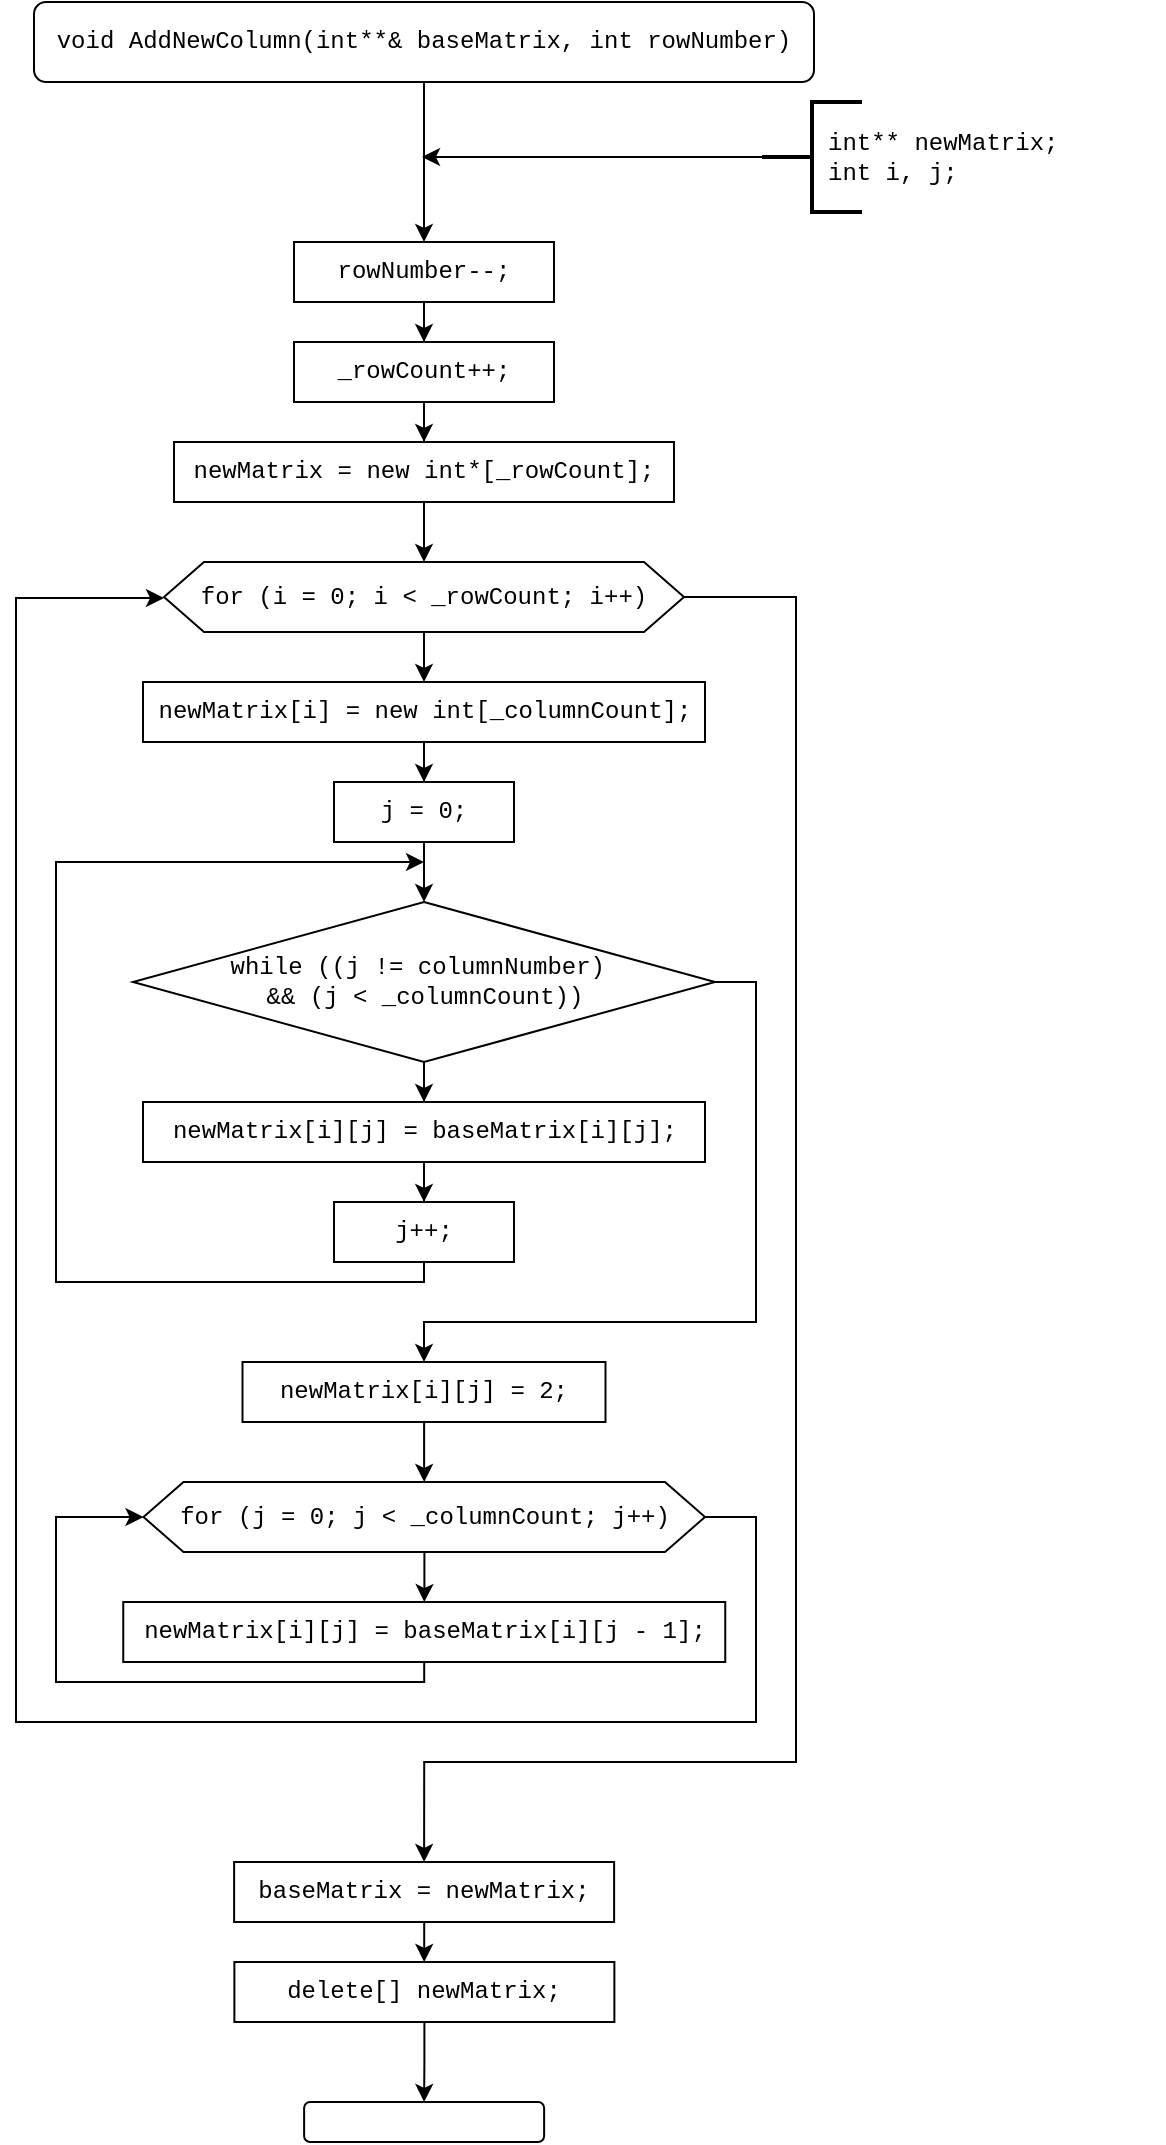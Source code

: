 <mxfile version="14.1.8" type="device"><diagram id="O8UZ5OVioTjnmWJedPI4" name="Страница 1"><mxGraphModel dx="1278" dy="960" grid="1" gridSize="10" guides="1" tooltips="1" connect="1" arrows="1" fold="1" page="1" pageScale="1" pageWidth="827" pageHeight="1169" math="0" shadow="0"><root><mxCell id="0"/><mxCell id="1" parent="0"/><mxCell id="6HWIDRn2caV3bXRwn6tX-1" style="edgeStyle=orthogonalEdgeStyle;rounded=0;orthogonalLoop=1;jettySize=auto;html=1;fontFamily=Courier New;" edge="1" parent="1" source="6HWIDRn2caV3bXRwn6tX-2"><mxGeometry relative="1" as="geometry"><mxPoint x="414" y="162" as="targetPoint"/></mxGeometry></mxCell><mxCell id="6HWIDRn2caV3bXRwn6tX-2" value="void AddNewColumn(int**&amp;amp; baseMatrix, int rowNumber)" style="rounded=1;whiteSpace=wrap;html=1;fontFamily=Courier New;" vertex="1" parent="1"><mxGeometry x="219" y="42" width="390" height="40" as="geometry"/></mxCell><mxCell id="6HWIDRn2caV3bXRwn6tX-3" style="edgeStyle=orthogonalEdgeStyle;rounded=0;orthogonalLoop=1;jettySize=auto;html=1;fontFamily=Courier New;" edge="1" parent="1" source="6HWIDRn2caV3bXRwn6tX-4"><mxGeometry relative="1" as="geometry"><mxPoint x="413" y="119.5" as="targetPoint"/></mxGeometry></mxCell><mxCell id="6HWIDRn2caV3bXRwn6tX-4" value="" style="strokeWidth=2;html=1;shape=mxgraph.flowchart.annotation_2;align=left;labelPosition=right;pointerEvents=1;fontFamily=Courier New;" vertex="1" parent="1"><mxGeometry x="583" y="92" width="50" height="55" as="geometry"/></mxCell><mxCell id="6HWIDRn2caV3bXRwn6tX-5" style="edgeStyle=orthogonalEdgeStyle;rounded=0;orthogonalLoop=1;jettySize=auto;html=1;entryX=0.5;entryY=0;entryDx=0;entryDy=0;fontFamily=Courier New;" edge="1" parent="1" source="6HWIDRn2caV3bXRwn6tX-6" target="6HWIDRn2caV3bXRwn6tX-8"><mxGeometry relative="1" as="geometry"/></mxCell><mxCell id="6HWIDRn2caV3bXRwn6tX-6" value="rowNumber--;" style="rounded=0;whiteSpace=wrap;html=1;fontFamily=Courier New;" vertex="1" parent="1"><mxGeometry x="349" y="162" width="130" height="30" as="geometry"/></mxCell><mxCell id="6HWIDRn2caV3bXRwn6tX-7" style="edgeStyle=orthogonalEdgeStyle;rounded=0;orthogonalLoop=1;jettySize=auto;html=1;fontFamily=Courier New;" edge="1" parent="1" source="6HWIDRn2caV3bXRwn6tX-8" target="6HWIDRn2caV3bXRwn6tX-9"><mxGeometry relative="1" as="geometry"/></mxCell><mxCell id="6HWIDRn2caV3bXRwn6tX-8" value="_rowCount++;" style="rounded=0;whiteSpace=wrap;html=1;fontFamily=Courier New;" vertex="1" parent="1"><mxGeometry x="349" y="212" width="130" height="30" as="geometry"/></mxCell><mxCell id="6HWIDRn2caV3bXRwn6tX-12" style="edgeStyle=orthogonalEdgeStyle;rounded=0;orthogonalLoop=1;jettySize=auto;html=1;entryX=0.5;entryY=0;entryDx=0;entryDy=0;" edge="1" parent="1" source="6HWIDRn2caV3bXRwn6tX-9" target="6HWIDRn2caV3bXRwn6tX-11"><mxGeometry relative="1" as="geometry"/></mxCell><mxCell id="6HWIDRn2caV3bXRwn6tX-9" value="newMatrix = new int*[_rowCount];" style="rounded=0;whiteSpace=wrap;html=1;fontFamily=Courier New;" vertex="1" parent="1"><mxGeometry x="289" y="262" width="250" height="30" as="geometry"/></mxCell><mxCell id="6HWIDRn2caV3bXRwn6tX-10" value="int** newMatrix;&lt;br&gt;int i, j;" style="text;html=1;strokeColor=none;fillColor=none;align=left;verticalAlign=middle;whiteSpace=wrap;rounded=0;fontFamily=Courier New;" vertex="1" parent="1"><mxGeometry x="614" y="94.5" width="170" height="50" as="geometry"/></mxCell><mxCell id="6HWIDRn2caV3bXRwn6tX-14" style="edgeStyle=orthogonalEdgeStyle;rounded=0;orthogonalLoop=1;jettySize=auto;html=1;entryX=0.5;entryY=0;entryDx=0;entryDy=0;" edge="1" parent="1" source="6HWIDRn2caV3bXRwn6tX-11" target="6HWIDRn2caV3bXRwn6tX-13"><mxGeometry relative="1" as="geometry"/></mxCell><mxCell id="6HWIDRn2caV3bXRwn6tX-32" style="edgeStyle=orthogonalEdgeStyle;rounded=0;orthogonalLoop=1;jettySize=auto;html=1;entryX=0.5;entryY=0;entryDx=0;entryDy=0;" edge="1" parent="1" source="6HWIDRn2caV3bXRwn6tX-11" target="6HWIDRn2caV3bXRwn6tX-33"><mxGeometry relative="1" as="geometry"><mxPoint x="414" y="942" as="targetPoint"/><Array as="points"><mxPoint x="600" y="339"/><mxPoint x="600" y="922"/><mxPoint x="414" y="922"/></Array></mxGeometry></mxCell><mxCell id="6HWIDRn2caV3bXRwn6tX-11" value="for (i = 0; i &amp;lt; _rowCount; i++)" style="shape=hexagon;perimeter=hexagonPerimeter2;whiteSpace=wrap;html=1;fixedSize=1;fontFamily=Courier New;" vertex="1" parent="1"><mxGeometry x="284" y="322" width="260" height="35" as="geometry"/></mxCell><mxCell id="6HWIDRn2caV3bXRwn6tX-16" style="edgeStyle=orthogonalEdgeStyle;rounded=0;orthogonalLoop=1;jettySize=auto;html=1;entryX=0.5;entryY=0;entryDx=0;entryDy=0;" edge="1" parent="1" source="6HWIDRn2caV3bXRwn6tX-13" target="6HWIDRn2caV3bXRwn6tX-15"><mxGeometry relative="1" as="geometry"/></mxCell><mxCell id="6HWIDRn2caV3bXRwn6tX-13" value="newMatrix[i] = new int[_columnCount];" style="rounded=0;whiteSpace=wrap;html=1;fontFamily=Courier New;" vertex="1" parent="1"><mxGeometry x="273.5" y="382" width="281" height="30" as="geometry"/></mxCell><mxCell id="6HWIDRn2caV3bXRwn6tX-18" style="edgeStyle=orthogonalEdgeStyle;rounded=0;orthogonalLoop=1;jettySize=auto;html=1;entryX=0.5;entryY=0;entryDx=0;entryDy=0;" edge="1" parent="1" source="6HWIDRn2caV3bXRwn6tX-15" target="6HWIDRn2caV3bXRwn6tX-17"><mxGeometry relative="1" as="geometry"/></mxCell><mxCell id="6HWIDRn2caV3bXRwn6tX-15" value="j = 0;" style="rounded=0;whiteSpace=wrap;html=1;fontFamily=Courier New;" vertex="1" parent="1"><mxGeometry x="369" y="432" width="90" height="30" as="geometry"/></mxCell><mxCell id="6HWIDRn2caV3bXRwn6tX-20" style="edgeStyle=orthogonalEdgeStyle;rounded=0;orthogonalLoop=1;jettySize=auto;html=1;entryX=0.5;entryY=0;entryDx=0;entryDy=0;" edge="1" parent="1" source="6HWIDRn2caV3bXRwn6tX-17" target="6HWIDRn2caV3bXRwn6tX-19"><mxGeometry relative="1" as="geometry"/></mxCell><mxCell id="6HWIDRn2caV3bXRwn6tX-24" style="edgeStyle=orthogonalEdgeStyle;rounded=0;orthogonalLoop=1;jettySize=auto;html=1;entryX=0.5;entryY=0;entryDx=0;entryDy=0;" edge="1" parent="1" source="6HWIDRn2caV3bXRwn6tX-17" target="6HWIDRn2caV3bXRwn6tX-25"><mxGeometry relative="1" as="geometry"><mxPoint x="414" y="702" as="targetPoint"/><Array as="points"><mxPoint x="580" y="532"/><mxPoint x="580" y="702"/><mxPoint x="414" y="702"/></Array></mxGeometry></mxCell><mxCell id="6HWIDRn2caV3bXRwn6tX-17" value="&lt;div&gt;while ((j != columnNumber)&amp;nbsp;&lt;/div&gt;&lt;div&gt;&amp;amp;&amp;amp; (j &amp;lt; _columnCount))&lt;/div&gt;" style="rhombus;whiteSpace=wrap;html=1;fontFamily=Courier New;" vertex="1" parent="1"><mxGeometry x="268.5" y="492" width="291" height="80" as="geometry"/></mxCell><mxCell id="6HWIDRn2caV3bXRwn6tX-22" style="edgeStyle=orthogonalEdgeStyle;rounded=0;orthogonalLoop=1;jettySize=auto;html=1;entryX=0.5;entryY=0;entryDx=0;entryDy=0;" edge="1" parent="1" source="6HWIDRn2caV3bXRwn6tX-19" target="6HWIDRn2caV3bXRwn6tX-21"><mxGeometry relative="1" as="geometry"/></mxCell><mxCell id="6HWIDRn2caV3bXRwn6tX-19" value="newMatrix[i][j] = baseMatrix[i][j];" style="rounded=0;whiteSpace=wrap;html=1;fontFamily=Courier New;" vertex="1" parent="1"><mxGeometry x="273.5" y="592" width="281" height="30" as="geometry"/></mxCell><mxCell id="6HWIDRn2caV3bXRwn6tX-23" style="edgeStyle=orthogonalEdgeStyle;rounded=0;orthogonalLoop=1;jettySize=auto;html=1;" edge="1" parent="1" source="6HWIDRn2caV3bXRwn6tX-21"><mxGeometry relative="1" as="geometry"><mxPoint x="414" y="472" as="targetPoint"/><Array as="points"><mxPoint x="414" y="682"/><mxPoint x="230" y="682"/><mxPoint x="230" y="472"/><mxPoint x="414" y="472"/></Array></mxGeometry></mxCell><mxCell id="6HWIDRn2caV3bXRwn6tX-21" value="j++;" style="rounded=0;whiteSpace=wrap;html=1;fontFamily=Courier New;" vertex="1" parent="1"><mxGeometry x="369" y="642" width="90" height="30" as="geometry"/></mxCell><mxCell id="6HWIDRn2caV3bXRwn6tX-27" style="edgeStyle=orthogonalEdgeStyle;rounded=0;orthogonalLoop=1;jettySize=auto;html=1;entryX=0.5;entryY=0;entryDx=0;entryDy=0;" edge="1" parent="1" source="6HWIDRn2caV3bXRwn6tX-25" target="6HWIDRn2caV3bXRwn6tX-26"><mxGeometry relative="1" as="geometry"/></mxCell><mxCell id="6HWIDRn2caV3bXRwn6tX-25" value="newMatrix[i][j] = 2;" style="rounded=0;whiteSpace=wrap;html=1;fontFamily=Courier New;" vertex="1" parent="1"><mxGeometry x="323.25" y="722" width="181.5" height="30" as="geometry"/></mxCell><mxCell id="6HWIDRn2caV3bXRwn6tX-29" style="edgeStyle=orthogonalEdgeStyle;rounded=0;orthogonalLoop=1;jettySize=auto;html=1;entryX=0.5;entryY=0;entryDx=0;entryDy=0;" edge="1" parent="1" source="6HWIDRn2caV3bXRwn6tX-26" target="6HWIDRn2caV3bXRwn6tX-28"><mxGeometry relative="1" as="geometry"/></mxCell><mxCell id="6HWIDRn2caV3bXRwn6tX-31" style="edgeStyle=orthogonalEdgeStyle;rounded=0;orthogonalLoop=1;jettySize=auto;html=1;entryX=0;entryY=0.5;entryDx=0;entryDy=0;" edge="1" parent="1" source="6HWIDRn2caV3bXRwn6tX-26" target="6HWIDRn2caV3bXRwn6tX-11"><mxGeometry relative="1" as="geometry"><mxPoint x="210" y="342" as="targetPoint"/><Array as="points"><mxPoint x="580" y="799"/><mxPoint x="580" y="902"/><mxPoint x="210" y="902"/><mxPoint x="210" y="340"/><mxPoint x="284" y="340"/></Array></mxGeometry></mxCell><mxCell id="6HWIDRn2caV3bXRwn6tX-26" value="for (j = 0; j &amp;lt; _columnCount; j++)" style="shape=hexagon;perimeter=hexagonPerimeter2;whiteSpace=wrap;html=1;fixedSize=1;fontFamily=Courier New;" vertex="1" parent="1"><mxGeometry x="273.75" y="782" width="280.75" height="35" as="geometry"/></mxCell><mxCell id="6HWIDRn2caV3bXRwn6tX-30" style="edgeStyle=orthogonalEdgeStyle;rounded=0;orthogonalLoop=1;jettySize=auto;html=1;entryX=0;entryY=0.5;entryDx=0;entryDy=0;" edge="1" parent="1" source="6HWIDRn2caV3bXRwn6tX-28" target="6HWIDRn2caV3bXRwn6tX-26"><mxGeometry relative="1" as="geometry"><mxPoint x="240" y="792" as="targetPoint"/><Array as="points"><mxPoint x="414" y="882"/><mxPoint x="230" y="882"/><mxPoint x="230" y="799"/></Array></mxGeometry></mxCell><mxCell id="6HWIDRn2caV3bXRwn6tX-28" value="newMatrix[i][j] = baseMatrix[i][j - 1];" style="rounded=0;whiteSpace=wrap;html=1;fontFamily=Courier New;" vertex="1" parent="1"><mxGeometry x="263.63" y="842" width="301" height="30" as="geometry"/></mxCell><mxCell id="6HWIDRn2caV3bXRwn6tX-36" style="edgeStyle=orthogonalEdgeStyle;rounded=0;orthogonalLoop=1;jettySize=auto;html=1;entryX=0.5;entryY=0;entryDx=0;entryDy=0;" edge="1" parent="1" source="6HWIDRn2caV3bXRwn6tX-33" target="6HWIDRn2caV3bXRwn6tX-35"><mxGeometry relative="1" as="geometry"/></mxCell><mxCell id="6HWIDRn2caV3bXRwn6tX-33" value="baseMatrix = newMatrix;" style="rounded=0;whiteSpace=wrap;html=1;fontFamily=Courier New;" vertex="1" parent="1"><mxGeometry x="319.06" y="972" width="190" height="30" as="geometry"/></mxCell><mxCell id="6HWIDRn2caV3bXRwn6tX-34" value="" style="rounded=1;whiteSpace=wrap;html=1;fontFamily=Courier New;" vertex="1" parent="1"><mxGeometry x="354.06" y="1092" width="120" height="20" as="geometry"/></mxCell><mxCell id="6HWIDRn2caV3bXRwn6tX-37" style="edgeStyle=orthogonalEdgeStyle;rounded=0;orthogonalLoop=1;jettySize=auto;html=1;entryX=0.5;entryY=0;entryDx=0;entryDy=0;" edge="1" parent="1" source="6HWIDRn2caV3bXRwn6tX-35" target="6HWIDRn2caV3bXRwn6tX-34"><mxGeometry relative="1" as="geometry"/></mxCell><mxCell id="6HWIDRn2caV3bXRwn6tX-35" value="delete[] newMatrix;" style="rounded=0;whiteSpace=wrap;html=1;fontFamily=Courier New;" vertex="1" parent="1"><mxGeometry x="319.19" y="1022" width="190" height="30" as="geometry"/></mxCell></root></mxGraphModel></diagram></mxfile>